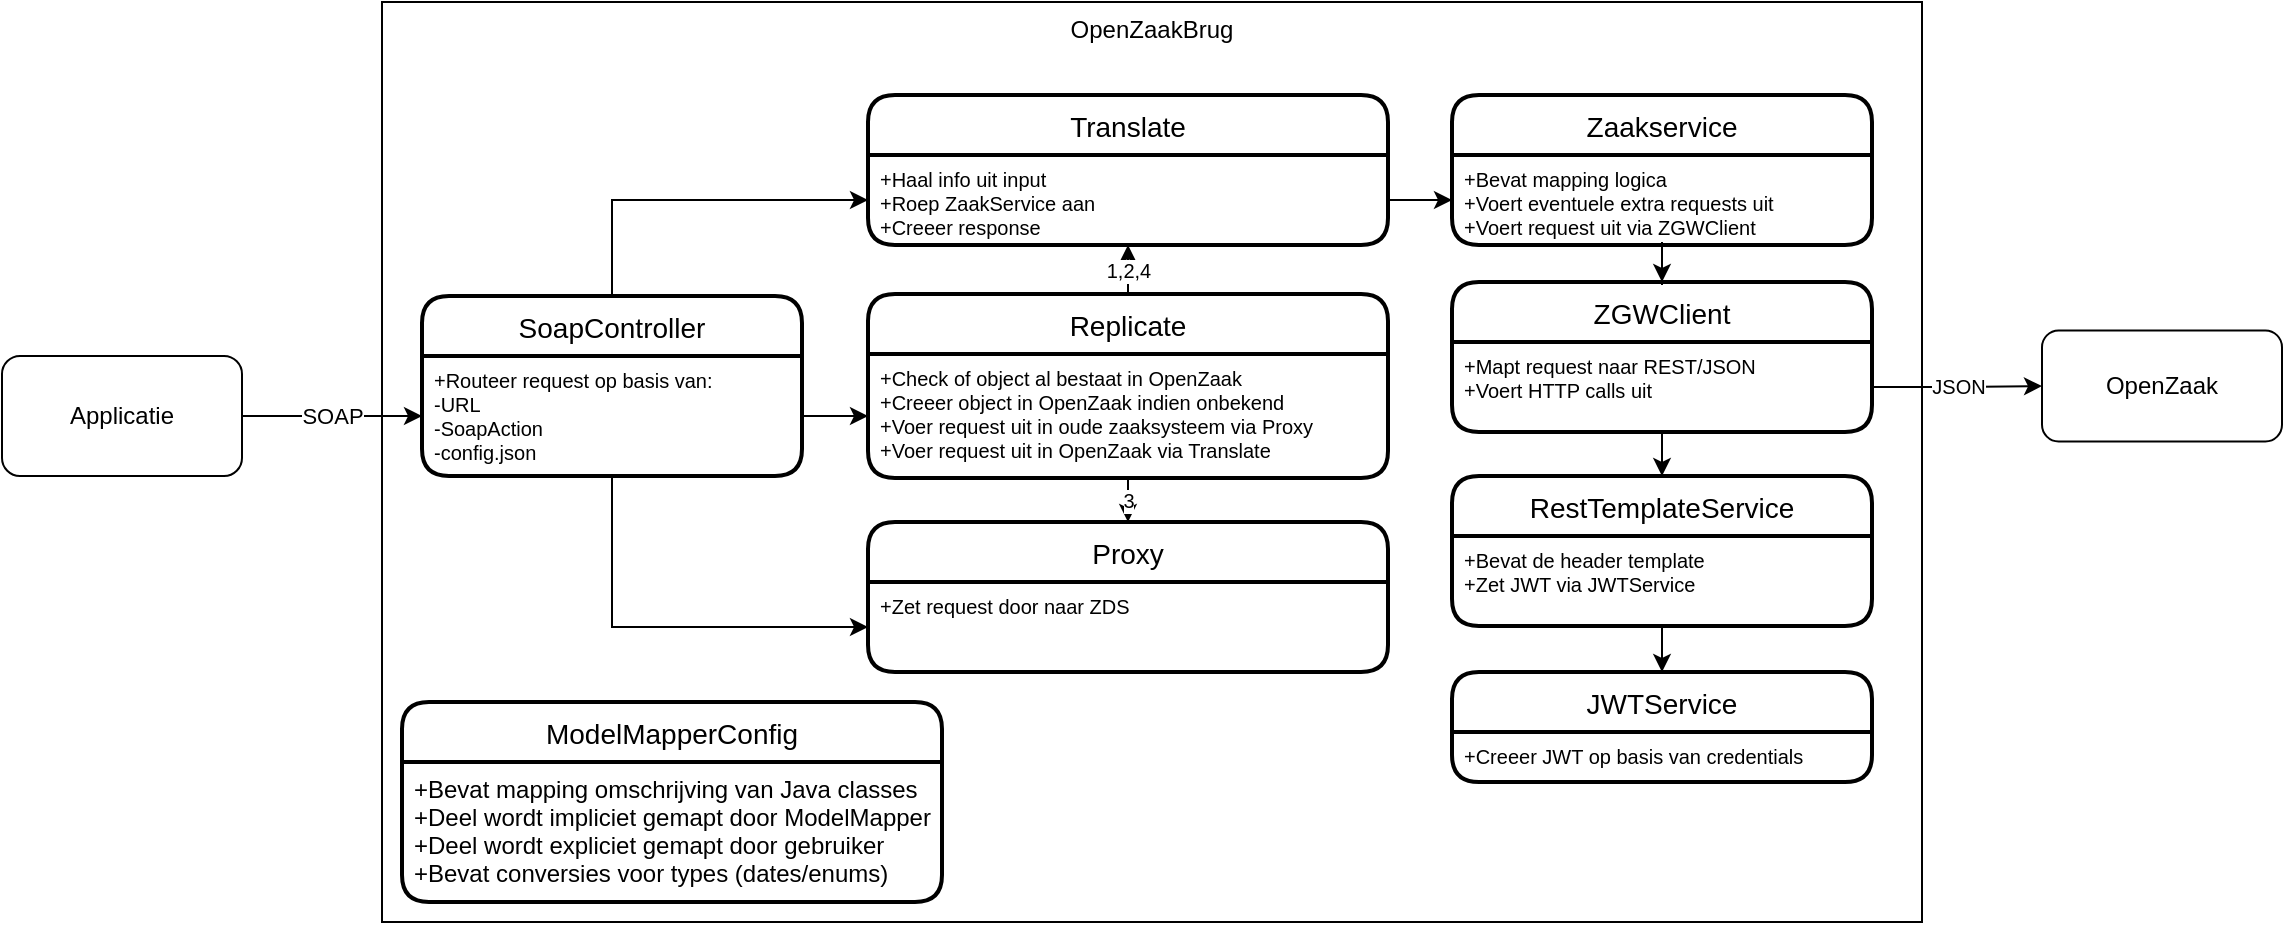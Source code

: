 <mxfile version="13.9.9" type="device"><diagram id="Xc_KDIHEZndalay_UiPj" name="Page-1"><mxGraphModel dx="981" dy="567" grid="1" gridSize="10" guides="1" tooltips="1" connect="1" arrows="1" fold="1" page="1" pageScale="1" pageWidth="1654" pageHeight="1169" math="0" shadow="0"><root><mxCell id="0"/><mxCell id="1" parent="0"/><mxCell id="_P40EX1EdmUA9vpLepOs-1" value="OpenZaakBrug" style="rounded=0;whiteSpace=wrap;html=1;verticalAlign=top;" parent="1" vertex="1"><mxGeometry x="200" y="160" width="770" height="460" as="geometry"/></mxCell><mxCell id="O4YOrKxZDC5jIsc4UNVR-3" value="SOAP" style="edgeStyle=orthogonalEdgeStyle;rounded=0;orthogonalLoop=1;jettySize=auto;html=1;" edge="1" parent="1" source="_P40EX1EdmUA9vpLepOs-2" target="O4YOrKxZDC5jIsc4UNVR-2"><mxGeometry relative="1" as="geometry"/></mxCell><mxCell id="_P40EX1EdmUA9vpLepOs-2" value="Applicatie" style="rounded=1;whiteSpace=wrap;html=1;" parent="1" vertex="1"><mxGeometry x="10" y="337" width="120" height="60" as="geometry"/></mxCell><mxCell id="_P40EX1EdmUA9vpLepOs-45" style="edgeStyle=orthogonalEdgeStyle;rounded=0;orthogonalLoop=1;jettySize=auto;html=1;entryX=0;entryY=0.5;entryDx=0;entryDy=0;fontSize=10;exitX=1;exitY=0.5;exitDx=0;exitDy=0;" parent="1" source="O4YOrKxZDC5jIsc4UNVR-2" target="_P40EX1EdmUA9vpLepOs-38" edge="1"><mxGeometry relative="1" as="geometry"><mxPoint x="360" y="367" as="sourcePoint"/></mxGeometry></mxCell><mxCell id="_P40EX1EdmUA9vpLepOs-46" style="edgeStyle=orthogonalEdgeStyle;rounded=0;orthogonalLoop=1;jettySize=auto;html=1;entryX=0;entryY=0.5;entryDx=0;entryDy=0;fontSize=10;exitX=0.5;exitY=1;exitDx=0;exitDy=0;" parent="1" source="O4YOrKxZDC5jIsc4UNVR-2" target="_P40EX1EdmUA9vpLepOs-40" edge="1"><mxGeometry relative="1" as="geometry"><Array as="points"><mxPoint x="315" y="473"/></Array><mxPoint x="320" y="473" as="sourcePoint"/></mxGeometry></mxCell><mxCell id="_P40EX1EdmUA9vpLepOs-47" style="edgeStyle=orthogonalEdgeStyle;rounded=0;orthogonalLoop=1;jettySize=auto;html=1;entryX=0;entryY=0.5;entryDx=0;entryDy=0;fontSize=10;exitX=0.5;exitY=0;exitDx=0;exitDy=0;" parent="1" source="O4YOrKxZDC5jIsc4UNVR-1" target="_P40EX1EdmUA9vpLepOs-36" edge="1"><mxGeometry relative="1" as="geometry"><Array as="points"/><mxPoint x="320" y="327" as="sourcePoint"/></mxGeometry></mxCell><mxCell id="_P40EX1EdmUA9vpLepOs-26" value="Zaakservice" style="swimlane;childLayout=stackLayout;horizontal=1;startSize=30;horizontalStack=0;rounded=1;fontSize=14;fontStyle=0;strokeWidth=2;resizeParent=0;resizeLast=1;shadow=0;dashed=0;align=center;" parent="1" vertex="1"><mxGeometry x="735" y="206.5" width="210" height="75" as="geometry"/></mxCell><mxCell id="_P40EX1EdmUA9vpLepOs-27" value="+Bevat mapping logica&#10;+Voert eventuele extra requests uit&#10;+Voert request uit via ZGWClient" style="align=left;strokeColor=none;fillColor=none;spacingLeft=4;fontSize=10;verticalAlign=top;resizable=0;rotatable=0;part=1;" parent="_P40EX1EdmUA9vpLepOs-26" vertex="1"><mxGeometry y="30" width="210" height="45" as="geometry"/></mxCell><mxCell id="_P40EX1EdmUA9vpLepOs-28" value="ZGWClient" style="swimlane;childLayout=stackLayout;horizontal=1;startSize=30;horizontalStack=0;rounded=1;fontSize=14;fontStyle=0;strokeWidth=2;resizeParent=0;resizeLast=1;shadow=0;dashed=0;align=center;" parent="1" vertex="1"><mxGeometry x="735" y="300" width="210" height="75" as="geometry"/></mxCell><mxCell id="_P40EX1EdmUA9vpLepOs-29" value="+Mapt request naar REST/JSON&#10;+Voert HTTP calls uit" style="align=left;strokeColor=none;fillColor=none;spacingLeft=4;fontSize=10;verticalAlign=top;resizable=0;rotatable=0;part=1;" parent="_P40EX1EdmUA9vpLepOs-28" vertex="1"><mxGeometry y="30" width="210" height="45" as="geometry"/></mxCell><mxCell id="_P40EX1EdmUA9vpLepOs-30" value="RestTemplateService" style="swimlane;childLayout=stackLayout;horizontal=1;startSize=30;horizontalStack=0;rounded=1;fontSize=14;fontStyle=0;strokeWidth=2;resizeParent=0;resizeLast=1;shadow=0;dashed=0;align=center;" parent="1" vertex="1"><mxGeometry x="735" y="397" width="210" height="75" as="geometry"/></mxCell><mxCell id="_P40EX1EdmUA9vpLepOs-31" value="+Bevat de header template&#10;+Zet JWT via JWTService" style="align=left;strokeColor=none;fillColor=none;spacingLeft=4;fontSize=10;verticalAlign=top;resizable=0;rotatable=0;part=1;" parent="_P40EX1EdmUA9vpLepOs-30" vertex="1"><mxGeometry y="30" width="210" height="45" as="geometry"/></mxCell><mxCell id="_P40EX1EdmUA9vpLepOs-32" value="JWTService" style="swimlane;childLayout=stackLayout;horizontal=1;startSize=30;horizontalStack=0;rounded=1;fontSize=14;fontStyle=0;strokeWidth=2;resizeParent=0;resizeLast=1;shadow=0;dashed=0;align=center;" parent="1" vertex="1"><mxGeometry x="735" y="495" width="210" height="55" as="geometry"/></mxCell><mxCell id="_P40EX1EdmUA9vpLepOs-33" value="+Creeer JWT op basis van credentials" style="align=left;strokeColor=none;fillColor=none;spacingLeft=4;fontSize=10;verticalAlign=top;resizable=0;rotatable=0;part=1;" parent="_P40EX1EdmUA9vpLepOs-32" vertex="1"><mxGeometry y="30" width="210" height="25" as="geometry"/></mxCell><mxCell id="_P40EX1EdmUA9vpLepOs-35" value="Translate" style="swimlane;childLayout=stackLayout;horizontal=1;startSize=30;horizontalStack=0;rounded=1;fontSize=14;fontStyle=0;strokeWidth=2;resizeParent=0;resizeLast=1;shadow=0;dashed=0;align=center;" parent="1" vertex="1"><mxGeometry x="443" y="206.5" width="260" height="75" as="geometry"/></mxCell><mxCell id="_P40EX1EdmUA9vpLepOs-36" value="+Haal info uit input&#10;+Roep ZaakService aan&#10;+Creeer response" style="align=left;strokeColor=none;fillColor=none;spacingLeft=4;fontSize=10;verticalAlign=top;resizable=0;rotatable=0;part=1;" parent="_P40EX1EdmUA9vpLepOs-35" vertex="1"><mxGeometry y="30" width="260" height="45" as="geometry"/></mxCell><mxCell id="_P40EX1EdmUA9vpLepOs-57" value="1,2,4" style="edgeStyle=orthogonalEdgeStyle;rounded=0;orthogonalLoop=1;jettySize=auto;html=1;entryX=0.5;entryY=1;entryDx=0;entryDy=0;fontSize=10;" parent="1" source="_P40EX1EdmUA9vpLepOs-37" target="_P40EX1EdmUA9vpLepOs-35" edge="1"><mxGeometry relative="1" as="geometry"/></mxCell><mxCell id="_P40EX1EdmUA9vpLepOs-37" value="Replicate" style="swimlane;childLayout=stackLayout;horizontal=1;startSize=30;horizontalStack=0;rounded=1;fontSize=14;fontStyle=0;strokeWidth=2;resizeParent=0;resizeLast=1;shadow=0;dashed=0;align=center;" parent="1" vertex="1"><mxGeometry x="443" y="306" width="260" height="92" as="geometry"/></mxCell><mxCell id="_P40EX1EdmUA9vpLepOs-38" value="+Check of object al bestaat in OpenZaak&#10;+Creeer object in OpenZaak indien onbekend&#10;+Voer request uit in oude zaaksysteem via Proxy&#10;+Voer request uit in OpenZaak via Translate" style="align=left;strokeColor=none;fillColor=none;spacingLeft=4;fontSize=10;verticalAlign=top;resizable=0;rotatable=0;part=1;" parent="_P40EX1EdmUA9vpLepOs-37" vertex="1"><mxGeometry y="30" width="260" height="62" as="geometry"/></mxCell><mxCell id="_P40EX1EdmUA9vpLepOs-39" value="Proxy" style="swimlane;childLayout=stackLayout;horizontal=1;startSize=30;horizontalStack=0;rounded=1;fontSize=14;fontStyle=0;strokeWidth=2;resizeParent=0;resizeLast=1;shadow=0;dashed=0;align=center;" parent="1" vertex="1"><mxGeometry x="443" y="420" width="260" height="75" as="geometry"/></mxCell><mxCell id="_P40EX1EdmUA9vpLepOs-40" value="+Zet request door naar ZDS" style="align=left;strokeColor=none;fillColor=none;spacingLeft=4;fontSize=10;verticalAlign=top;resizable=0;rotatable=0;part=1;" parent="_P40EX1EdmUA9vpLepOs-39" vertex="1"><mxGeometry y="30" width="260" height="45" as="geometry"/></mxCell><mxCell id="_P40EX1EdmUA9vpLepOs-48" style="edgeStyle=orthogonalEdgeStyle;rounded=0;orthogonalLoop=1;jettySize=auto;html=1;entryX=0;entryY=0.5;entryDx=0;entryDy=0;fontSize=10;" parent="1" source="_P40EX1EdmUA9vpLepOs-36" target="_P40EX1EdmUA9vpLepOs-27" edge="1"><mxGeometry relative="1" as="geometry"/></mxCell><mxCell id="_P40EX1EdmUA9vpLepOs-50" style="edgeStyle=orthogonalEdgeStyle;rounded=0;orthogonalLoop=1;jettySize=auto;html=1;entryX=0.5;entryY=0;entryDx=0;entryDy=0;fontSize=10;" parent="1" source="_P40EX1EdmUA9vpLepOs-29" target="_P40EX1EdmUA9vpLepOs-30" edge="1"><mxGeometry relative="1" as="geometry"/></mxCell><mxCell id="_P40EX1EdmUA9vpLepOs-51" style="edgeStyle=orthogonalEdgeStyle;rounded=0;orthogonalLoop=1;jettySize=auto;html=1;entryX=0.5;entryY=0;entryDx=0;entryDy=0;fontSize=10;" parent="1" source="_P40EX1EdmUA9vpLepOs-31" target="_P40EX1EdmUA9vpLepOs-32" edge="1"><mxGeometry relative="1" as="geometry"/></mxCell><mxCell id="_P40EX1EdmUA9vpLepOs-52" value="OpenZaak" style="rounded=1;whiteSpace=wrap;html=1;" parent="1" vertex="1"><mxGeometry x="1030" y="324.25" width="120" height="55.5" as="geometry"/></mxCell><mxCell id="_P40EX1EdmUA9vpLepOs-53" value="JSON" style="edgeStyle=orthogonalEdgeStyle;rounded=0;orthogonalLoop=1;jettySize=auto;html=1;fontSize=10;" parent="1" source="_P40EX1EdmUA9vpLepOs-29" target="_P40EX1EdmUA9vpLepOs-52" edge="1"><mxGeometry x="0.003" relative="1" as="geometry"><mxPoint as="offset"/></mxGeometry></mxCell><mxCell id="_P40EX1EdmUA9vpLepOs-54" value="ModelMapperConfig" style="swimlane;childLayout=stackLayout;horizontal=1;startSize=30;horizontalStack=0;rounded=1;fontSize=14;fontStyle=0;strokeWidth=2;resizeParent=0;resizeLast=1;shadow=0;dashed=0;align=center;" parent="1" vertex="1"><mxGeometry x="210" y="510" width="270" height="100" as="geometry"/></mxCell><mxCell id="_P40EX1EdmUA9vpLepOs-55" value="+Bevat mapping omschrijving van Java classes&#10;+Deel wordt impliciet gemapt door ModelMapper&#10;+Deel wordt expliciet gemapt door gebruiker&#10;+Bevat conversies voor types (dates/enums)" style="align=left;strokeColor=none;fillColor=none;spacingLeft=4;fontSize=12;verticalAlign=top;resizable=0;rotatable=0;part=1;" parent="_P40EX1EdmUA9vpLepOs-54" vertex="1"><mxGeometry y="30" width="270" height="70" as="geometry"/></mxCell><mxCell id="_P40EX1EdmUA9vpLepOs-56" style="edgeStyle=orthogonalEdgeStyle;rounded=0;orthogonalLoop=1;jettySize=auto;html=1;entryX=0.5;entryY=0;entryDx=0;entryDy=0;fontSize=10;" parent="1" source="_P40EX1EdmUA9vpLepOs-27" target="_P40EX1EdmUA9vpLepOs-28" edge="1"><mxGeometry relative="1" as="geometry"/></mxCell><mxCell id="_P40EX1EdmUA9vpLepOs-58" value="3" style="edgeStyle=orthogonalEdgeStyle;rounded=0;orthogonalLoop=1;jettySize=auto;html=1;entryX=0.5;entryY=0;entryDx=0;entryDy=0;fontSize=10;" parent="1" source="_P40EX1EdmUA9vpLepOs-38" target="_P40EX1EdmUA9vpLepOs-39" edge="1"><mxGeometry relative="1" as="geometry"/></mxCell><mxCell id="O4YOrKxZDC5jIsc4UNVR-1" value="SoapController" style="swimlane;childLayout=stackLayout;horizontal=1;startSize=30;horizontalStack=0;rounded=1;fontSize=14;fontStyle=0;strokeWidth=2;resizeParent=0;resizeLast=1;shadow=0;dashed=0;align=center;" vertex="1" parent="1"><mxGeometry x="220" y="307" width="190" height="90" as="geometry"/></mxCell><mxCell id="O4YOrKxZDC5jIsc4UNVR-2" value="+Routeer request op basis van:&#10;-URL&#10;-SoapAction&#10;-config.json" style="align=left;strokeColor=none;fillColor=none;spacingLeft=4;fontSize=10;verticalAlign=top;resizable=0;rotatable=0;part=1;" vertex="1" parent="O4YOrKxZDC5jIsc4UNVR-1"><mxGeometry y="30" width="190" height="60" as="geometry"/></mxCell></root></mxGraphModel></diagram></mxfile>